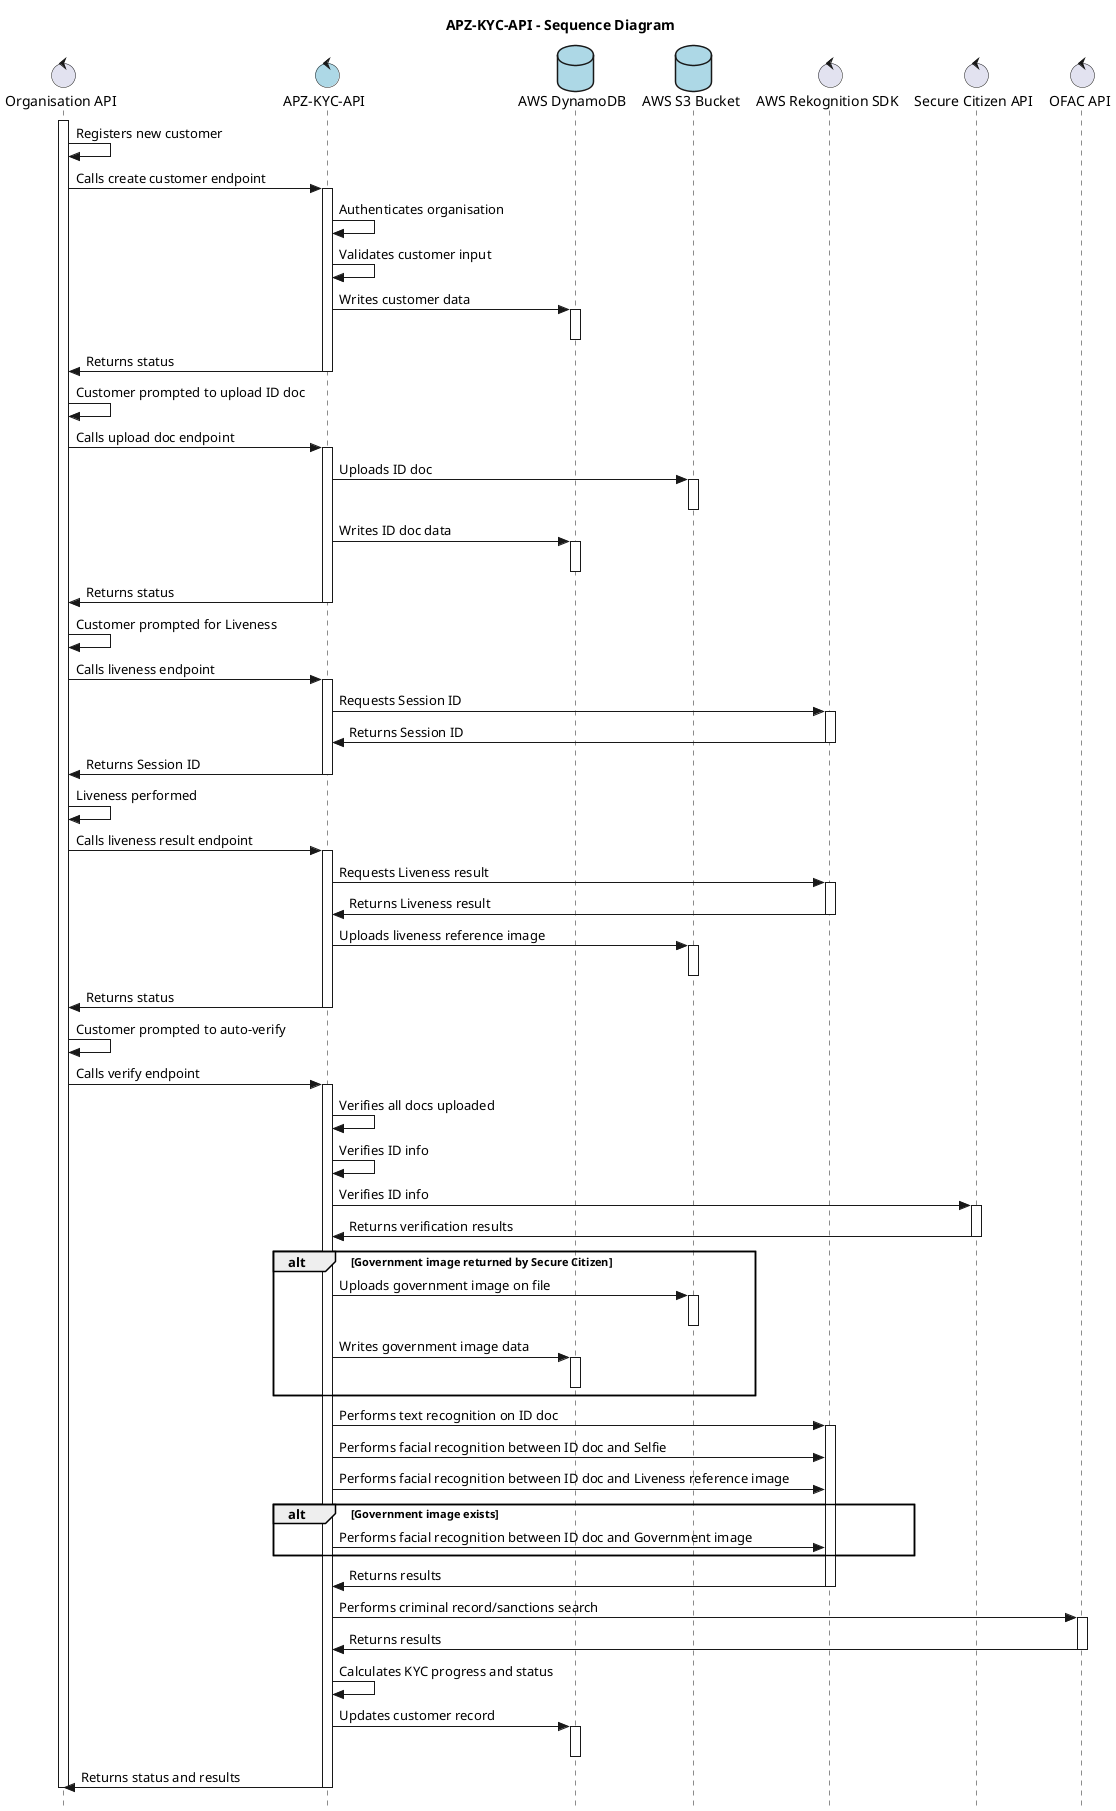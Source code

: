@startuml
skinparam Style strictuml

title
  APZ-KYC-API - Sequence Diagram
end title

control orgApi as "Organisation API"
control kycApi as "APZ-KYC-API" #lightblue
database dynamoDB as "AWS DynamoDB" #lightblue
database s3 as "AWS S3 Bucket" #lightblue
control rekognition as "AWS Rekognition SDK"
control secureCitizen as "Secure Citizen API"
control ofac as "OFAC API"

activate orgApi
orgApi -> orgApi : Registers new customer
orgApi -> kycApi : Calls create customer endpoint
activate kycApi
kycApi -> kycApi : Authenticates organisation
kycApi -> kycApi : Validates customer input
kycApi -> dynamoDB : Writes customer data
activate dynamoDB
deactivate dynamoDB
kycApi -> orgApi : Returns status
deactivate kycApi

orgApi -> orgApi : Customer prompted to upload ID doc


orgApi -> kycApi : Calls upload doc endpoint
activate kycApi
kycApi -> s3 : Uploads ID doc
activate s3
deactivate s3
kycApi -> dynamoDB : Writes ID doc data
activate dynamoDB
deactivate dynamoDB
kycApi -> orgApi : Returns status
deactivate kycApi

orgApi -> orgApi : Customer prompted for Liveness

orgApi -> kycApi : Calls liveness endpoint
activate kycApi
kycApi -> rekognition : Requests Session ID
activate rekognition
rekognition -> kycApi : Returns Session ID
deactivate rekognition
kycApi -> orgApi : Returns Session ID
deactivate kycApi
orgApi -> orgApi : Liveness performed
orgApi -> kycApi : Calls liveness result endpoint
activate kycApi
kycApi -> rekognition : Requests Liveness result
activate rekognition
rekognition -> kycApi : Returns Liveness result
deactivate rekognition
kycApi -> s3 : Uploads liveness reference image
activate s3
deactivate s3
kycApi -> orgApi : Returns status
deactivate kycApi

orgApi -> orgApi : Customer prompted to auto-verify

orgApi -> kycApi : Calls verify endpoint
activate kycApi
kycApi -> kycApi : Verifies all docs uploaded
kycApi -> kycApi : Verifies ID info
kycApi -> secureCitizen : Verifies ID info
activate secureCitizen
secureCitizen -> kycApi : Returns verification results
deactivate secureCitizen
alt Government image returned by Secure Citizen
  kycApi -> s3 : Uploads government image on file
  activate s3
  deactivate s3
  kycApi -> dynamoDB : Writes government image data
  activate dynamoDB
  deactivate dynamoDB
end
kycApi -> rekognition : Performs text recognition on ID doc
activate rekognition
kycApi -> rekognition : Performs facial recognition between ID doc and Selfie
kycApi -> rekognition : Performs facial recognition between ID doc and Liveness reference image
alt Government image exists
  kycApi -> rekognition : Performs facial recognition between ID doc and Government image
end
rekognition -> kycApi : Returns results
deactivate rekognition
kycApi -> ofac : Performs criminal record/sanctions search
activate ofac
ofac -> kycApi : Returns results
deactivate ofac

kycApi -> kycApi : Calculates KYC progress and status
kycApi -> dynamoDB : Updates customer record
activate dynamoDB
deactivate dynamoDB

kycApi -> orgApi : Returns status and results
deactivate kycApi

deactivate orgApi
@enduml